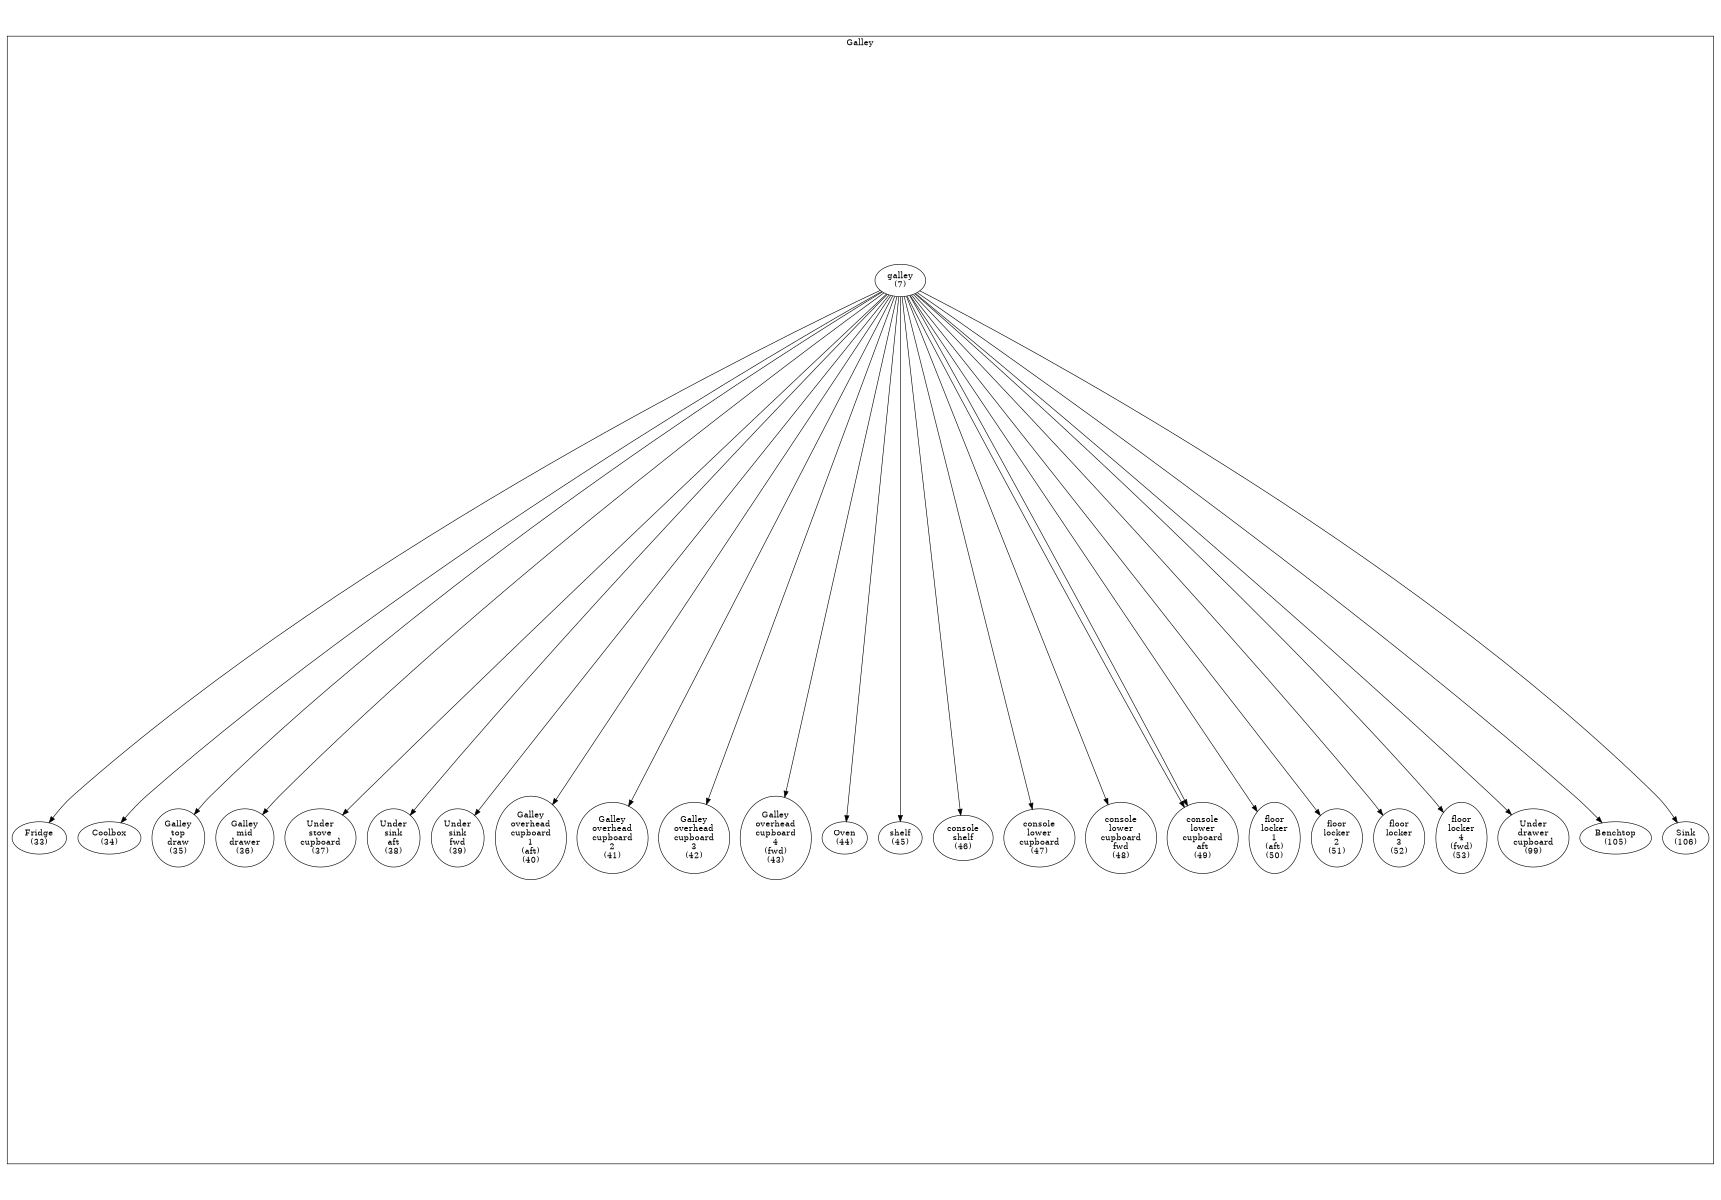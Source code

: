 digraph namadgi3 {
  size="11.5,8";
  ratio=fill;
    S7  [label="galley
(7)"];
    S33  [label="Fridge
(33)"];
    S34  [label="Coolbox
(34)"];
    S35  [label="Galley
top
draw
(35)"];
    S36  [label="Galley
mid
drawer
(36)"];
    S37  [label="Under
stove
cupboard
(37)"];
    S38  [label="Under
sink
aft
(38)"];
    S39  [label="Under
sink
fwd
(39)"];
    S40  [label="Galley
overhead
cupboard
1
(aft)
(40)"];
    S41  [label="Galley
overhead
cupboard
2
(41)"];
    S42  [label="Galley
overhead
cupboard
3
(42)"];
    S43  [label="Galley
overhead
cupboard
4
(fwd)
(43)"];
    S44  [label="Oven
(44)"];
    S45  [label="shelf
(45)"];
    S46  [label="console
shelf
(46)"];
    S47  [label="console
lower
cupboard
(47)"];
    S48  [label="console
lower
cupboard
fwd
(48)"];
    S49  [label="console
lower
cupboard
aft
(49)"];
    S50  [label="floor
locker
1
(aft)
(50)"];
    S51  [label="floor
locker
2
(51)"];
    S52  [label="floor
locker
3
(52)"];
    S53  [label="floor
locker
4
(fwd)
(53)"];
    S99  [label="Under
drawer
cupboard
(99)"];
    S105  [label="Benchtop
(105)"];
    S106  [label="Sink
(106)"];

   S7 -> S33;
   S7 -> S34;
   S7 -> S45;
   S7 -> S46;
   S7 -> S47;
   S7 -> S48;
   S7 -> S49;
   S7 -> S50;
   S7 -> S51;
   S7 -> S52;
   S7 -> S53;
   S7 -> S35;
   S7 -> S36;
   S7 -> S99;
   S7 -> S105;
   S7 -> S106;
   S7 -> S38;
   S7 -> S39;
   S7 -> S44;
   S7 -> S49;
   S7 -> S37;
   S7 -> S40;
   S7 -> S41;
   S7 -> S42;
   S7 -> S43;
   subgraph "cluster_Galley"  {label="Galley"; S7; S33; S34; S35; S36; S37; S38; S39; S40; S41; S42; S43; S44; S45; S46; S47; S48; S49; S50; S51; S52; S53; S99; S105; S106; }
}

